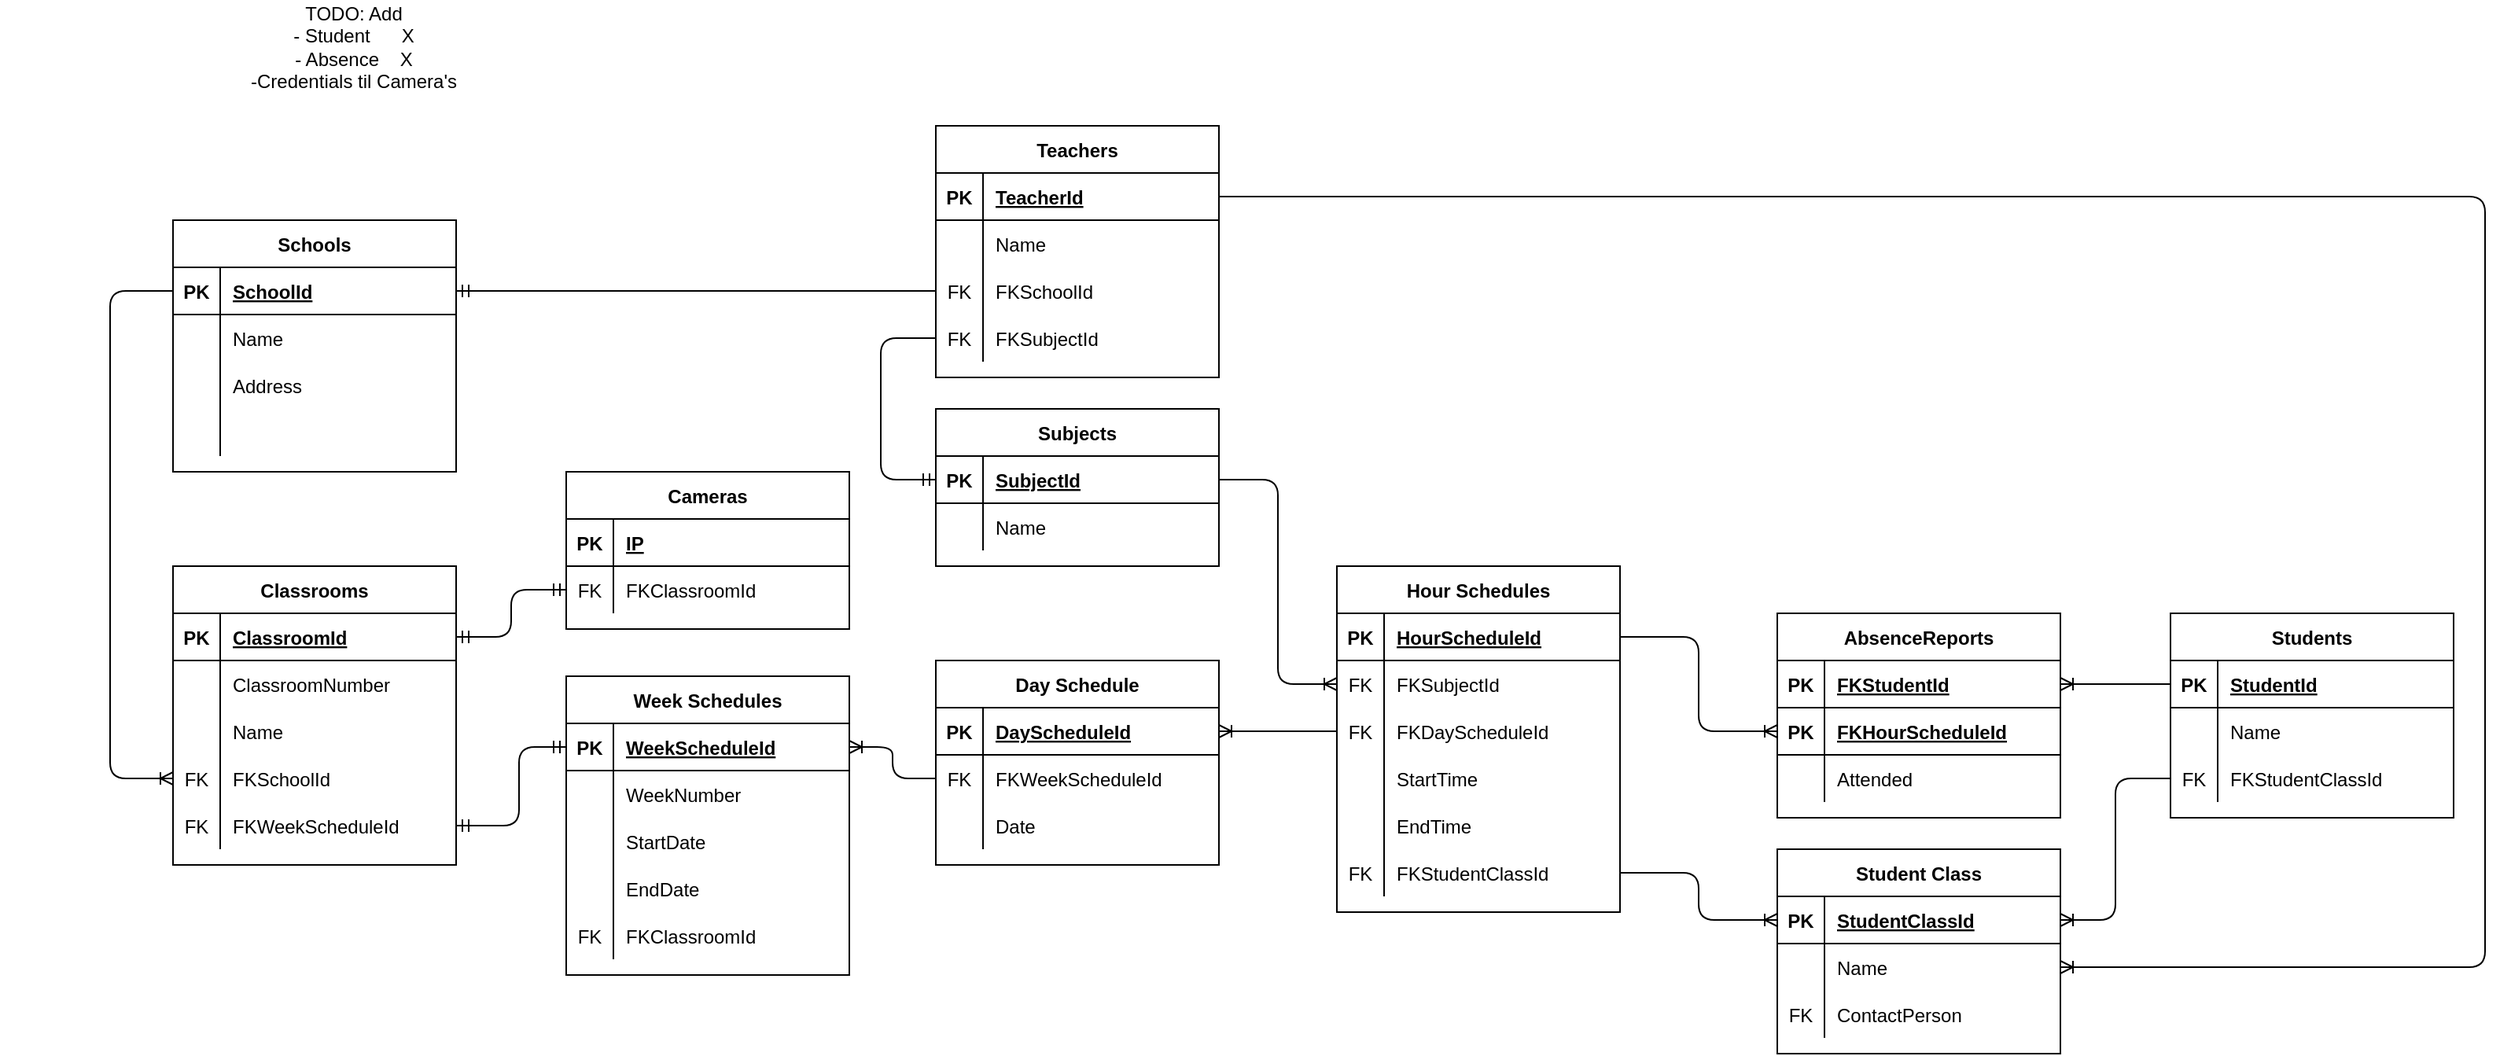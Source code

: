 <mxfile version="15.4.0" type="device"><diagram id="8rN5_jZDG_-9u5wb9jGF" name="Side-1"><mxGraphModel dx="2831" dy="822" grid="1" gridSize="10" guides="1" tooltips="1" connect="1" arrows="1" fold="1" page="1" pageScale="1" pageWidth="1169" pageHeight="827" math="0" shadow="0"><root><mxCell id="0"/><mxCell id="1" parent="0"/><mxCell id="5m4oGS6D_Ubw7vseiBmP-1" value="Cameras" style="shape=table;startSize=30;container=1;collapsible=1;childLayout=tableLayout;fixedRows=1;rowLines=0;fontStyle=1;align=center;resizeLast=1;" parent="1" vertex="1"><mxGeometry x="130" y="340" width="180" height="100" as="geometry"/></mxCell><mxCell id="5m4oGS6D_Ubw7vseiBmP-2" value="" style="shape=partialRectangle;collapsible=0;dropTarget=0;pointerEvents=0;fillColor=none;top=0;left=0;bottom=1;right=0;points=[[0,0.5],[1,0.5]];portConstraint=eastwest;" parent="5m4oGS6D_Ubw7vseiBmP-1" vertex="1"><mxGeometry y="30" width="180" height="30" as="geometry"/></mxCell><mxCell id="5m4oGS6D_Ubw7vseiBmP-3" value="PK" style="shape=partialRectangle;connectable=0;fillColor=none;top=0;left=0;bottom=0;right=0;fontStyle=1;overflow=hidden;" parent="5m4oGS6D_Ubw7vseiBmP-2" vertex="1"><mxGeometry width="30" height="30" as="geometry"><mxRectangle width="30" height="30" as="alternateBounds"/></mxGeometry></mxCell><mxCell id="5m4oGS6D_Ubw7vseiBmP-4" value="IP" style="shape=partialRectangle;connectable=0;fillColor=none;top=0;left=0;bottom=0;right=0;align=left;spacingLeft=6;fontStyle=5;overflow=hidden;" parent="5m4oGS6D_Ubw7vseiBmP-2" vertex="1"><mxGeometry x="30" width="150" height="30" as="geometry"><mxRectangle width="150" height="30" as="alternateBounds"/></mxGeometry></mxCell><mxCell id="fS0y3TU7RRKsabtvaL7Y-16" value="" style="shape=partialRectangle;collapsible=0;dropTarget=0;pointerEvents=0;fillColor=none;top=0;left=0;bottom=0;right=0;points=[[0,0.5],[1,0.5]];portConstraint=eastwest;" parent="5m4oGS6D_Ubw7vseiBmP-1" vertex="1"><mxGeometry y="60" width="180" height="30" as="geometry"/></mxCell><mxCell id="fS0y3TU7RRKsabtvaL7Y-17" value="FK" style="shape=partialRectangle;connectable=0;fillColor=none;top=0;left=0;bottom=0;right=0;fontStyle=0;overflow=hidden;" parent="fS0y3TU7RRKsabtvaL7Y-16" vertex="1"><mxGeometry width="30" height="30" as="geometry"><mxRectangle width="30" height="30" as="alternateBounds"/></mxGeometry></mxCell><mxCell id="fS0y3TU7RRKsabtvaL7Y-18" value="FKClassroomId" style="shape=partialRectangle;connectable=0;fillColor=none;top=0;left=0;bottom=0;right=0;align=left;spacingLeft=6;fontStyle=0;overflow=hidden;" parent="fS0y3TU7RRKsabtvaL7Y-16" vertex="1"><mxGeometry x="30" width="150" height="30" as="geometry"><mxRectangle width="150" height="30" as="alternateBounds"/></mxGeometry></mxCell><mxCell id="5m4oGS6D_Ubw7vseiBmP-14" value="Classrooms" style="shape=table;startSize=30;container=1;collapsible=1;childLayout=tableLayout;fixedRows=1;rowLines=0;fontStyle=1;align=center;resizeLast=1;" parent="1" vertex="1"><mxGeometry x="-120" y="400" width="180" height="190" as="geometry"/></mxCell><mxCell id="5m4oGS6D_Ubw7vseiBmP-15" value="" style="shape=partialRectangle;collapsible=0;dropTarget=0;pointerEvents=0;fillColor=none;top=0;left=0;bottom=1;right=0;points=[[0,0.5],[1,0.5]];portConstraint=eastwest;" parent="5m4oGS6D_Ubw7vseiBmP-14" vertex="1"><mxGeometry y="30" width="180" height="30" as="geometry"/></mxCell><mxCell id="5m4oGS6D_Ubw7vseiBmP-16" value="PK" style="shape=partialRectangle;connectable=0;fillColor=none;top=0;left=0;bottom=0;right=0;fontStyle=1;overflow=hidden;" parent="5m4oGS6D_Ubw7vseiBmP-15" vertex="1"><mxGeometry width="30" height="30" as="geometry"><mxRectangle width="30" height="30" as="alternateBounds"/></mxGeometry></mxCell><mxCell id="5m4oGS6D_Ubw7vseiBmP-17" value="ClassroomId" style="shape=partialRectangle;connectable=0;fillColor=none;top=0;left=0;bottom=0;right=0;align=left;spacingLeft=6;fontStyle=5;overflow=hidden;" parent="5m4oGS6D_Ubw7vseiBmP-15" vertex="1"><mxGeometry x="30" width="150" height="30" as="geometry"><mxRectangle width="150" height="30" as="alternateBounds"/></mxGeometry></mxCell><mxCell id="hI7cxATvXCDR4_crf1-s-1" value="" style="shape=partialRectangle;collapsible=0;dropTarget=0;pointerEvents=0;fillColor=none;top=0;left=0;bottom=0;right=0;points=[[0,0.5],[1,0.5]];portConstraint=eastwest;" parent="5m4oGS6D_Ubw7vseiBmP-14" vertex="1"><mxGeometry y="60" width="180" height="30" as="geometry"/></mxCell><mxCell id="hI7cxATvXCDR4_crf1-s-2" value="" style="shape=partialRectangle;connectable=0;fillColor=none;top=0;left=0;bottom=0;right=0;editable=1;overflow=hidden;" parent="hI7cxATvXCDR4_crf1-s-1" vertex="1"><mxGeometry width="30" height="30" as="geometry"><mxRectangle width="30" height="30" as="alternateBounds"/></mxGeometry></mxCell><mxCell id="hI7cxATvXCDR4_crf1-s-3" value="ClassroomNumber" style="shape=partialRectangle;connectable=0;fillColor=none;top=0;left=0;bottom=0;right=0;align=left;spacingLeft=6;overflow=hidden;" parent="hI7cxATvXCDR4_crf1-s-1" vertex="1"><mxGeometry x="30" width="150" height="30" as="geometry"><mxRectangle width="150" height="30" as="alternateBounds"/></mxGeometry></mxCell><mxCell id="5m4oGS6D_Ubw7vseiBmP-21" value="" style="shape=partialRectangle;collapsible=0;dropTarget=0;pointerEvents=0;fillColor=none;top=0;left=0;bottom=0;right=0;points=[[0,0.5],[1,0.5]];portConstraint=eastwest;" parent="5m4oGS6D_Ubw7vseiBmP-14" vertex="1"><mxGeometry y="90" width="180" height="30" as="geometry"/></mxCell><mxCell id="5m4oGS6D_Ubw7vseiBmP-22" value="" style="shape=partialRectangle;connectable=0;fillColor=none;top=0;left=0;bottom=0;right=0;editable=1;overflow=hidden;" parent="5m4oGS6D_Ubw7vseiBmP-21" vertex="1"><mxGeometry width="30" height="30" as="geometry"><mxRectangle width="30" height="30" as="alternateBounds"/></mxGeometry></mxCell><mxCell id="5m4oGS6D_Ubw7vseiBmP-23" value="Name" style="shape=partialRectangle;connectable=0;fillColor=none;top=0;left=0;bottom=0;right=0;align=left;spacingLeft=6;overflow=hidden;" parent="5m4oGS6D_Ubw7vseiBmP-21" vertex="1"><mxGeometry x="30" width="150" height="30" as="geometry"><mxRectangle width="150" height="30" as="alternateBounds"/></mxGeometry></mxCell><mxCell id="fS0y3TU7RRKsabtvaL7Y-13" value="" style="shape=partialRectangle;collapsible=0;dropTarget=0;pointerEvents=0;fillColor=none;top=0;left=0;bottom=0;right=0;points=[[0,0.5],[1,0.5]];portConstraint=eastwest;" parent="5m4oGS6D_Ubw7vseiBmP-14" vertex="1"><mxGeometry y="120" width="180" height="30" as="geometry"/></mxCell><mxCell id="fS0y3TU7RRKsabtvaL7Y-14" value="FK" style="shape=partialRectangle;connectable=0;fillColor=none;top=0;left=0;bottom=0;right=0;fontStyle=0;overflow=hidden;" parent="fS0y3TU7RRKsabtvaL7Y-13" vertex="1"><mxGeometry width="30" height="30" as="geometry"><mxRectangle width="30" height="30" as="alternateBounds"/></mxGeometry></mxCell><mxCell id="fS0y3TU7RRKsabtvaL7Y-15" value="FKSchoolId" style="shape=partialRectangle;connectable=0;fillColor=none;top=0;left=0;bottom=0;right=0;align=left;spacingLeft=6;fontStyle=0;overflow=hidden;" parent="fS0y3TU7RRKsabtvaL7Y-13" vertex="1"><mxGeometry x="30" width="150" height="30" as="geometry"><mxRectangle width="150" height="30" as="alternateBounds"/></mxGeometry></mxCell><mxCell id="fS0y3TU7RRKsabtvaL7Y-217" value="" style="shape=partialRectangle;collapsible=0;dropTarget=0;pointerEvents=0;fillColor=none;top=0;left=0;bottom=0;right=0;points=[[0,0.5],[1,0.5]];portConstraint=eastwest;" parent="5m4oGS6D_Ubw7vseiBmP-14" vertex="1"><mxGeometry y="150" width="180" height="30" as="geometry"/></mxCell><mxCell id="fS0y3TU7RRKsabtvaL7Y-218" value="FK" style="shape=partialRectangle;connectable=0;fillColor=none;top=0;left=0;bottom=0;right=0;fontStyle=0;overflow=hidden;" parent="fS0y3TU7RRKsabtvaL7Y-217" vertex="1"><mxGeometry width="30" height="30" as="geometry"><mxRectangle width="30" height="30" as="alternateBounds"/></mxGeometry></mxCell><mxCell id="fS0y3TU7RRKsabtvaL7Y-219" value="FKWeekScheduleId" style="shape=partialRectangle;connectable=0;fillColor=none;top=0;left=0;bottom=0;right=0;align=left;spacingLeft=6;fontStyle=0;overflow=hidden;" parent="fS0y3TU7RRKsabtvaL7Y-217" vertex="1"><mxGeometry x="30" width="150" height="30" as="geometry"><mxRectangle width="150" height="30" as="alternateBounds"/></mxGeometry></mxCell><mxCell id="5m4oGS6D_Ubw7vseiBmP-40" value="Schools" style="shape=table;startSize=30;container=1;collapsible=1;childLayout=tableLayout;fixedRows=1;rowLines=0;fontStyle=1;align=center;resizeLast=1;" parent="1" vertex="1"><mxGeometry x="-120" y="180" width="180" height="160" as="geometry"/></mxCell><mxCell id="5m4oGS6D_Ubw7vseiBmP-41" value="" style="shape=partialRectangle;collapsible=0;dropTarget=0;pointerEvents=0;fillColor=none;top=0;left=0;bottom=1;right=0;points=[[0,0.5],[1,0.5]];portConstraint=eastwest;" parent="5m4oGS6D_Ubw7vseiBmP-40" vertex="1"><mxGeometry y="30" width="180" height="30" as="geometry"/></mxCell><mxCell id="5m4oGS6D_Ubw7vseiBmP-42" value="PK" style="shape=partialRectangle;connectable=0;fillColor=none;top=0;left=0;bottom=0;right=0;fontStyle=1;overflow=hidden;" parent="5m4oGS6D_Ubw7vseiBmP-41" vertex="1"><mxGeometry width="30" height="30" as="geometry"><mxRectangle width="30" height="30" as="alternateBounds"/></mxGeometry></mxCell><mxCell id="5m4oGS6D_Ubw7vseiBmP-43" value="SchoolId" style="shape=partialRectangle;connectable=0;fillColor=none;top=0;left=0;bottom=0;right=0;align=left;spacingLeft=6;fontStyle=5;overflow=hidden;" parent="5m4oGS6D_Ubw7vseiBmP-41" vertex="1"><mxGeometry x="30" width="150" height="30" as="geometry"><mxRectangle width="150" height="30" as="alternateBounds"/></mxGeometry></mxCell><mxCell id="5m4oGS6D_Ubw7vseiBmP-44" value="" style="shape=partialRectangle;collapsible=0;dropTarget=0;pointerEvents=0;fillColor=none;top=0;left=0;bottom=0;right=0;points=[[0,0.5],[1,0.5]];portConstraint=eastwest;" parent="5m4oGS6D_Ubw7vseiBmP-40" vertex="1"><mxGeometry y="60" width="180" height="30" as="geometry"/></mxCell><mxCell id="5m4oGS6D_Ubw7vseiBmP-45" value="" style="shape=partialRectangle;connectable=0;fillColor=none;top=0;left=0;bottom=0;right=0;editable=1;overflow=hidden;" parent="5m4oGS6D_Ubw7vseiBmP-44" vertex="1"><mxGeometry width="30" height="30" as="geometry"><mxRectangle width="30" height="30" as="alternateBounds"/></mxGeometry></mxCell><mxCell id="5m4oGS6D_Ubw7vseiBmP-46" value="Name" style="shape=partialRectangle;connectable=0;fillColor=none;top=0;left=0;bottom=0;right=0;align=left;spacingLeft=6;overflow=hidden;" parent="5m4oGS6D_Ubw7vseiBmP-44" vertex="1"><mxGeometry x="30" width="150" height="30" as="geometry"><mxRectangle width="150" height="30" as="alternateBounds"/></mxGeometry></mxCell><mxCell id="5m4oGS6D_Ubw7vseiBmP-47" value="" style="shape=partialRectangle;collapsible=0;dropTarget=0;pointerEvents=0;fillColor=none;top=0;left=0;bottom=0;right=0;points=[[0,0.5],[1,0.5]];portConstraint=eastwest;" parent="5m4oGS6D_Ubw7vseiBmP-40" vertex="1"><mxGeometry y="90" width="180" height="30" as="geometry"/></mxCell><mxCell id="5m4oGS6D_Ubw7vseiBmP-48" value="" style="shape=partialRectangle;connectable=0;fillColor=none;top=0;left=0;bottom=0;right=0;editable=1;overflow=hidden;" parent="5m4oGS6D_Ubw7vseiBmP-47" vertex="1"><mxGeometry width="30" height="30" as="geometry"><mxRectangle width="30" height="30" as="alternateBounds"/></mxGeometry></mxCell><mxCell id="5m4oGS6D_Ubw7vseiBmP-49" value="Address" style="shape=partialRectangle;connectable=0;fillColor=none;top=0;left=0;bottom=0;right=0;align=left;spacingLeft=6;overflow=hidden;" parent="5m4oGS6D_Ubw7vseiBmP-47" vertex="1"><mxGeometry x="30" width="150" height="30" as="geometry"><mxRectangle width="150" height="30" as="alternateBounds"/></mxGeometry></mxCell><mxCell id="5m4oGS6D_Ubw7vseiBmP-50" value="" style="shape=partialRectangle;collapsible=0;dropTarget=0;pointerEvents=0;fillColor=none;top=0;left=0;bottom=0;right=0;points=[[0,0.5],[1,0.5]];portConstraint=eastwest;" parent="5m4oGS6D_Ubw7vseiBmP-40" vertex="1"><mxGeometry y="120" width="180" height="30" as="geometry"/></mxCell><mxCell id="5m4oGS6D_Ubw7vseiBmP-51" value="" style="shape=partialRectangle;connectable=0;fillColor=none;top=0;left=0;bottom=0;right=0;editable=1;overflow=hidden;" parent="5m4oGS6D_Ubw7vseiBmP-50" vertex="1"><mxGeometry width="30" height="30" as="geometry"><mxRectangle width="30" height="30" as="alternateBounds"/></mxGeometry></mxCell><mxCell id="5m4oGS6D_Ubw7vseiBmP-52" value="" style="shape=partialRectangle;connectable=0;fillColor=none;top=0;left=0;bottom=0;right=0;align=left;spacingLeft=6;overflow=hidden;" parent="5m4oGS6D_Ubw7vseiBmP-50" vertex="1"><mxGeometry x="30" width="150" height="30" as="geometry"><mxRectangle width="150" height="30" as="alternateBounds"/></mxGeometry></mxCell><mxCell id="5m4oGS6D_Ubw7vseiBmP-53" value="Teachers" style="shape=table;startSize=30;container=1;collapsible=1;childLayout=tableLayout;fixedRows=1;rowLines=0;fontStyle=1;align=center;resizeLast=1;" parent="1" vertex="1"><mxGeometry x="365" y="120" width="180" height="160.0" as="geometry"/></mxCell><mxCell id="5m4oGS6D_Ubw7vseiBmP-54" value="" style="shape=partialRectangle;collapsible=0;dropTarget=0;pointerEvents=0;fillColor=none;top=0;left=0;bottom=1;right=0;points=[[0,0.5],[1,0.5]];portConstraint=eastwest;" parent="5m4oGS6D_Ubw7vseiBmP-53" vertex="1"><mxGeometry y="30" width="180" height="30" as="geometry"/></mxCell><mxCell id="5m4oGS6D_Ubw7vseiBmP-55" value="PK" style="shape=partialRectangle;connectable=0;fillColor=none;top=0;left=0;bottom=0;right=0;fontStyle=1;overflow=hidden;" parent="5m4oGS6D_Ubw7vseiBmP-54" vertex="1"><mxGeometry width="30" height="30" as="geometry"><mxRectangle width="30" height="30" as="alternateBounds"/></mxGeometry></mxCell><mxCell id="5m4oGS6D_Ubw7vseiBmP-56" value="TeacherId" style="shape=partialRectangle;connectable=0;fillColor=none;top=0;left=0;bottom=0;right=0;align=left;spacingLeft=6;fontStyle=5;overflow=hidden;" parent="5m4oGS6D_Ubw7vseiBmP-54" vertex="1"><mxGeometry x="30" width="150" height="30" as="geometry"><mxRectangle width="150" height="30" as="alternateBounds"/></mxGeometry></mxCell><mxCell id="5m4oGS6D_Ubw7vseiBmP-57" value="" style="shape=partialRectangle;collapsible=0;dropTarget=0;pointerEvents=0;fillColor=none;top=0;left=0;bottom=0;right=0;points=[[0,0.5],[1,0.5]];portConstraint=eastwest;" parent="5m4oGS6D_Ubw7vseiBmP-53" vertex="1"><mxGeometry y="60" width="180" height="30" as="geometry"/></mxCell><mxCell id="5m4oGS6D_Ubw7vseiBmP-58" value="" style="shape=partialRectangle;connectable=0;fillColor=none;top=0;left=0;bottom=0;right=0;editable=1;overflow=hidden;" parent="5m4oGS6D_Ubw7vseiBmP-57" vertex="1"><mxGeometry width="30" height="30" as="geometry"><mxRectangle width="30" height="30" as="alternateBounds"/></mxGeometry></mxCell><mxCell id="5m4oGS6D_Ubw7vseiBmP-59" value="Name" style="shape=partialRectangle;connectable=0;fillColor=none;top=0;left=0;bottom=0;right=0;align=left;spacingLeft=6;overflow=hidden;" parent="5m4oGS6D_Ubw7vseiBmP-57" vertex="1"><mxGeometry x="30" width="150" height="30" as="geometry"><mxRectangle width="150" height="30" as="alternateBounds"/></mxGeometry></mxCell><mxCell id="5m4oGS6D_Ubw7vseiBmP-67" value="" style="shape=partialRectangle;collapsible=0;dropTarget=0;pointerEvents=0;fillColor=none;top=0;left=0;bottom=0;right=0;points=[[0,0.5],[1,0.5]];portConstraint=eastwest;" parent="5m4oGS6D_Ubw7vseiBmP-53" vertex="1"><mxGeometry y="90" width="180" height="30" as="geometry"/></mxCell><mxCell id="5m4oGS6D_Ubw7vseiBmP-68" value="FK" style="shape=partialRectangle;connectable=0;fillColor=none;top=0;left=0;bottom=0;right=0;fontStyle=0;overflow=hidden;" parent="5m4oGS6D_Ubw7vseiBmP-67" vertex="1"><mxGeometry width="30" height="30" as="geometry"><mxRectangle width="30" height="30" as="alternateBounds"/></mxGeometry></mxCell><mxCell id="5m4oGS6D_Ubw7vseiBmP-69" value="FKSchoolId" style="shape=partialRectangle;connectable=0;fillColor=none;top=0;left=0;bottom=0;right=0;align=left;spacingLeft=6;fontStyle=0;overflow=hidden;" parent="5m4oGS6D_Ubw7vseiBmP-67" vertex="1"><mxGeometry x="30" width="150" height="30" as="geometry"><mxRectangle width="150" height="30" as="alternateBounds"/></mxGeometry></mxCell><mxCell id="fS0y3TU7RRKsabtvaL7Y-7" value="" style="shape=partialRectangle;collapsible=0;dropTarget=0;pointerEvents=0;fillColor=none;top=0;left=0;bottom=0;right=0;points=[[0,0.5],[1,0.5]];portConstraint=eastwest;" parent="5m4oGS6D_Ubw7vseiBmP-53" vertex="1"><mxGeometry y="120" width="180" height="30" as="geometry"/></mxCell><mxCell id="fS0y3TU7RRKsabtvaL7Y-8" value="FK" style="shape=partialRectangle;connectable=0;fillColor=none;top=0;left=0;bottom=0;right=0;fontStyle=0;overflow=hidden;" parent="fS0y3TU7RRKsabtvaL7Y-7" vertex="1"><mxGeometry width="30" height="30" as="geometry"><mxRectangle width="30" height="30" as="alternateBounds"/></mxGeometry></mxCell><mxCell id="fS0y3TU7RRKsabtvaL7Y-9" value="FKSubjectId" style="shape=partialRectangle;connectable=0;fillColor=none;top=0;left=0;bottom=0;right=0;align=left;spacingLeft=6;fontStyle=0;overflow=hidden;" parent="fS0y3TU7RRKsabtvaL7Y-7" vertex="1"><mxGeometry x="30" width="150" height="30" as="geometry"><mxRectangle width="150" height="30" as="alternateBounds"/></mxGeometry></mxCell><mxCell id="fS0y3TU7RRKsabtvaL7Y-19" value="Subjects" style="shape=table;startSize=30;container=1;collapsible=1;childLayout=tableLayout;fixedRows=1;rowLines=0;fontStyle=1;align=center;resizeLast=1;" parent="1" vertex="1"><mxGeometry x="365" y="300" width="180" height="100" as="geometry"/></mxCell><mxCell id="fS0y3TU7RRKsabtvaL7Y-20" value="" style="shape=partialRectangle;collapsible=0;dropTarget=0;pointerEvents=0;fillColor=none;top=0;left=0;bottom=1;right=0;points=[[0,0.5],[1,0.5]];portConstraint=eastwest;" parent="fS0y3TU7RRKsabtvaL7Y-19" vertex="1"><mxGeometry y="30" width="180" height="30" as="geometry"/></mxCell><mxCell id="fS0y3TU7RRKsabtvaL7Y-21" value="PK" style="shape=partialRectangle;connectable=0;fillColor=none;top=0;left=0;bottom=0;right=0;fontStyle=1;overflow=hidden;" parent="fS0y3TU7RRKsabtvaL7Y-20" vertex="1"><mxGeometry width="30" height="30" as="geometry"><mxRectangle width="30" height="30" as="alternateBounds"/></mxGeometry></mxCell><mxCell id="fS0y3TU7RRKsabtvaL7Y-22" value="SubjectId" style="shape=partialRectangle;connectable=0;fillColor=none;top=0;left=0;bottom=0;right=0;align=left;spacingLeft=6;fontStyle=5;overflow=hidden;" parent="fS0y3TU7RRKsabtvaL7Y-20" vertex="1"><mxGeometry x="30" width="150" height="30" as="geometry"><mxRectangle width="150" height="30" as="alternateBounds"/></mxGeometry></mxCell><mxCell id="fS0y3TU7RRKsabtvaL7Y-23" value="" style="shape=partialRectangle;collapsible=0;dropTarget=0;pointerEvents=0;fillColor=none;top=0;left=0;bottom=0;right=0;points=[[0,0.5],[1,0.5]];portConstraint=eastwest;" parent="fS0y3TU7RRKsabtvaL7Y-19" vertex="1"><mxGeometry y="60" width="180" height="30" as="geometry"/></mxCell><mxCell id="fS0y3TU7RRKsabtvaL7Y-24" value="" style="shape=partialRectangle;connectable=0;fillColor=none;top=0;left=0;bottom=0;right=0;editable=1;overflow=hidden;" parent="fS0y3TU7RRKsabtvaL7Y-23" vertex="1"><mxGeometry width="30" height="30" as="geometry"><mxRectangle width="30" height="30" as="alternateBounds"/></mxGeometry></mxCell><mxCell id="fS0y3TU7RRKsabtvaL7Y-25" value="Name" style="shape=partialRectangle;connectable=0;fillColor=none;top=0;left=0;bottom=0;right=0;align=left;spacingLeft=6;overflow=hidden;" parent="fS0y3TU7RRKsabtvaL7Y-23" vertex="1"><mxGeometry x="30" width="150" height="30" as="geometry"><mxRectangle width="150" height="30" as="alternateBounds"/></mxGeometry></mxCell><mxCell id="fS0y3TU7RRKsabtvaL7Y-211" value="" style="edgeStyle=orthogonalEdgeStyle;fontSize=12;html=1;endArrow=ERoneToMany;entryX=0;entryY=0.5;entryDx=0;entryDy=0;exitX=0;exitY=0.5;exitDx=0;exitDy=0;" parent="1" source="5m4oGS6D_Ubw7vseiBmP-41" target="fS0y3TU7RRKsabtvaL7Y-13" edge="1"><mxGeometry width="100" height="100" relative="1" as="geometry"><mxPoint x="-130" y="280" as="sourcePoint"/><mxPoint x="-220" y="395" as="targetPoint"/><Array as="points"><mxPoint x="-160" y="225"/><mxPoint x="-160" y="535"/></Array></mxGeometry></mxCell><mxCell id="fS0y3TU7RRKsabtvaL7Y-212" value="" style="edgeStyle=orthogonalEdgeStyle;fontSize=12;html=1;endArrow=ERmandOne;startArrow=ERmandOne;entryX=0;entryY=0.5;entryDx=0;entryDy=0;exitX=1;exitY=0.5;exitDx=0;exitDy=0;" parent="1" source="5m4oGS6D_Ubw7vseiBmP-15" target="fS0y3TU7RRKsabtvaL7Y-16" edge="1"><mxGeometry width="100" height="100" relative="1" as="geometry"><mxPoint x="60" y="535" as="sourcePoint"/><mxPoint x="170" y="370" as="targetPoint"/></mxGeometry></mxCell><mxCell id="fS0y3TU7RRKsabtvaL7Y-220" value="" style="edgeStyle=orthogonalEdgeStyle;fontSize=12;html=1;endArrow=ERmandOne;startArrow=ERmandOne;entryX=0;entryY=0.5;entryDx=0;entryDy=0;exitX=1;exitY=0.5;exitDx=0;exitDy=0;" parent="1" source="fS0y3TU7RRKsabtvaL7Y-217" target="cE-mDN1v_eaCmURFC2J2-116" edge="1"><mxGeometry width="100" height="100" relative="1" as="geometry"><mxPoint x="-150" y="515" as="sourcePoint"/><mxPoint x="80" y="565" as="targetPoint"/><Array as="points"><mxPoint x="100" y="565"/><mxPoint x="100" y="515"/></Array></mxGeometry></mxCell><mxCell id="fS0y3TU7RRKsabtvaL7Y-223" value="" style="fontSize=12;html=1;endArrow=ERmandOne;exitX=0;exitY=0.5;exitDx=0;exitDy=0;entryX=0;entryY=0.5;entryDx=0;entryDy=0;edgeStyle=orthogonalEdgeStyle;" parent="1" source="fS0y3TU7RRKsabtvaL7Y-7" target="fS0y3TU7RRKsabtvaL7Y-20" edge="1"><mxGeometry width="100" height="100" relative="1" as="geometry"><mxPoint x="620" y="500" as="sourcePoint"/><mxPoint x="810" y="260" as="targetPoint"/><Array as="points"><mxPoint x="330" y="255"/><mxPoint x="330" y="345"/></Array></mxGeometry></mxCell><mxCell id="fS0y3TU7RRKsabtvaL7Y-224" value="" style="edgeStyle=orthogonalEdgeStyle;fontSize=12;html=1;endArrow=ERmandOne;exitX=0;exitY=0.5;exitDx=0;exitDy=0;entryX=1;entryY=0.5;entryDx=0;entryDy=0;" parent="1" source="5m4oGS6D_Ubw7vseiBmP-67" target="5m4oGS6D_Ubw7vseiBmP-41" edge="1"><mxGeometry width="100" height="100" relative="1" as="geometry"><mxPoint x="620" y="500" as="sourcePoint"/><mxPoint x="720" y="400" as="targetPoint"/></mxGeometry></mxCell><mxCell id="gAPYFn2ReMBXcG8nUSSg-1" value="TODO: Add&lt;br&gt;- Student&amp;nbsp; &amp;nbsp; &amp;nbsp; X&lt;br&gt;- Absence&amp;nbsp; &amp;nbsp; X&lt;br&gt;-Credentials til Camera's" style="text;html=1;strokeColor=none;fillColor=none;align=center;verticalAlign=middle;whiteSpace=wrap;rounded=0;hachureGap=4;pointerEvents=0;" parent="1" vertex="1"><mxGeometry x="-230" y="40" width="450" height="60" as="geometry"/></mxCell><mxCell id="cE-mDN1v_eaCmURFC2J2-1" value="Students" style="shape=table;startSize=30;container=1;collapsible=1;childLayout=tableLayout;fixedRows=1;rowLines=0;fontStyle=1;align=center;resizeLast=1;" parent="1" vertex="1"><mxGeometry x="1150" y="430" width="180" height="130" as="geometry"/></mxCell><mxCell id="cE-mDN1v_eaCmURFC2J2-2" value="" style="shape=partialRectangle;collapsible=0;dropTarget=0;pointerEvents=0;fillColor=none;top=0;left=0;bottom=1;right=0;points=[[0,0.5],[1,0.5]];portConstraint=eastwest;" parent="cE-mDN1v_eaCmURFC2J2-1" vertex="1"><mxGeometry y="30" width="180" height="30" as="geometry"/></mxCell><mxCell id="cE-mDN1v_eaCmURFC2J2-3" value="PK" style="shape=partialRectangle;connectable=0;fillColor=none;top=0;left=0;bottom=0;right=0;fontStyle=1;overflow=hidden;" parent="cE-mDN1v_eaCmURFC2J2-2" vertex="1"><mxGeometry width="30" height="30" as="geometry"><mxRectangle width="30" height="30" as="alternateBounds"/></mxGeometry></mxCell><mxCell id="cE-mDN1v_eaCmURFC2J2-4" value="StudentId" style="shape=partialRectangle;connectable=0;fillColor=none;top=0;left=0;bottom=0;right=0;align=left;spacingLeft=6;fontStyle=5;overflow=hidden;" parent="cE-mDN1v_eaCmURFC2J2-2" vertex="1"><mxGeometry x="30" width="150" height="30" as="geometry"><mxRectangle width="150" height="30" as="alternateBounds"/></mxGeometry></mxCell><mxCell id="cE-mDN1v_eaCmURFC2J2-5" value="" style="shape=partialRectangle;collapsible=0;dropTarget=0;pointerEvents=0;fillColor=none;top=0;left=0;bottom=0;right=0;points=[[0,0.5],[1,0.5]];portConstraint=eastwest;" parent="cE-mDN1v_eaCmURFC2J2-1" vertex="1"><mxGeometry y="60" width="180" height="30" as="geometry"/></mxCell><mxCell id="cE-mDN1v_eaCmURFC2J2-6" value="" style="shape=partialRectangle;connectable=0;fillColor=none;top=0;left=0;bottom=0;right=0;editable=1;overflow=hidden;" parent="cE-mDN1v_eaCmURFC2J2-5" vertex="1"><mxGeometry width="30" height="30" as="geometry"><mxRectangle width="30" height="30" as="alternateBounds"/></mxGeometry></mxCell><mxCell id="cE-mDN1v_eaCmURFC2J2-7" value="Name" style="shape=partialRectangle;connectable=0;fillColor=none;top=0;left=0;bottom=0;right=0;align=left;spacingLeft=6;overflow=hidden;" parent="cE-mDN1v_eaCmURFC2J2-5" vertex="1"><mxGeometry x="30" width="150" height="30" as="geometry"><mxRectangle width="150" height="30" as="alternateBounds"/></mxGeometry></mxCell><mxCell id="fdiZYuXR3iZ8Z8DESAWe-24" value="" style="shape=partialRectangle;collapsible=0;dropTarget=0;pointerEvents=0;fillColor=none;top=0;left=0;bottom=0;right=0;points=[[0,0.5],[1,0.5]];portConstraint=eastwest;" vertex="1" parent="cE-mDN1v_eaCmURFC2J2-1"><mxGeometry y="90" width="180" height="30" as="geometry"/></mxCell><mxCell id="fdiZYuXR3iZ8Z8DESAWe-25" value="FK" style="shape=partialRectangle;connectable=0;fillColor=none;top=0;left=0;bottom=0;right=0;fontStyle=0;overflow=hidden;" vertex="1" parent="fdiZYuXR3iZ8Z8DESAWe-24"><mxGeometry width="30" height="30" as="geometry"><mxRectangle width="30" height="30" as="alternateBounds"/></mxGeometry></mxCell><mxCell id="fdiZYuXR3iZ8Z8DESAWe-26" value="FKStudentClassId" style="shape=partialRectangle;connectable=0;fillColor=none;top=0;left=0;bottom=0;right=0;align=left;spacingLeft=6;fontStyle=0;overflow=hidden;" vertex="1" parent="fdiZYuXR3iZ8Z8DESAWe-24"><mxGeometry x="30" width="150" height="30" as="geometry"><mxRectangle width="150" height="30" as="alternateBounds"/></mxGeometry></mxCell><mxCell id="cE-mDN1v_eaCmURFC2J2-27" value="Day Schedule" style="shape=table;startSize=30;container=1;collapsible=1;childLayout=tableLayout;fixedRows=1;rowLines=0;fontStyle=1;align=center;resizeLast=1;" parent="1" vertex="1"><mxGeometry x="365" y="460" width="180" height="130" as="geometry"/></mxCell><mxCell id="cE-mDN1v_eaCmURFC2J2-28" value="" style="shape=partialRectangle;collapsible=0;dropTarget=0;pointerEvents=0;fillColor=none;top=0;left=0;bottom=1;right=0;points=[[0,0.5],[1,0.5]];portConstraint=eastwest;" parent="cE-mDN1v_eaCmURFC2J2-27" vertex="1"><mxGeometry y="30" width="180" height="30" as="geometry"/></mxCell><mxCell id="cE-mDN1v_eaCmURFC2J2-29" value="PK" style="shape=partialRectangle;connectable=0;fillColor=none;top=0;left=0;bottom=0;right=0;fontStyle=1;overflow=hidden;" parent="cE-mDN1v_eaCmURFC2J2-28" vertex="1"><mxGeometry width="30" height="30" as="geometry"><mxRectangle width="30" height="30" as="alternateBounds"/></mxGeometry></mxCell><mxCell id="cE-mDN1v_eaCmURFC2J2-30" value="DayScheduleId" style="shape=partialRectangle;connectable=0;fillColor=none;top=0;left=0;bottom=0;right=0;align=left;spacingLeft=6;fontStyle=5;overflow=hidden;" parent="cE-mDN1v_eaCmURFC2J2-28" vertex="1"><mxGeometry x="30" width="150" height="30" as="geometry"><mxRectangle width="150" height="30" as="alternateBounds"/></mxGeometry></mxCell><mxCell id="cE-mDN1v_eaCmURFC2J2-131" value="" style="shape=partialRectangle;collapsible=0;dropTarget=0;pointerEvents=0;fillColor=none;top=0;left=0;bottom=0;right=0;points=[[0,0.5],[1,0.5]];portConstraint=eastwest;" parent="cE-mDN1v_eaCmURFC2J2-27" vertex="1"><mxGeometry y="60" width="180" height="30" as="geometry"/></mxCell><mxCell id="cE-mDN1v_eaCmURFC2J2-132" value="FK" style="shape=partialRectangle;connectable=0;fillColor=none;top=0;left=0;bottom=0;right=0;fontStyle=0;overflow=hidden;" parent="cE-mDN1v_eaCmURFC2J2-131" vertex="1"><mxGeometry width="30" height="30" as="geometry"><mxRectangle width="30" height="30" as="alternateBounds"/></mxGeometry></mxCell><mxCell id="cE-mDN1v_eaCmURFC2J2-133" value="FKWeekScheduleId" style="shape=partialRectangle;connectable=0;fillColor=none;top=0;left=0;bottom=0;right=0;align=left;spacingLeft=6;fontStyle=0;overflow=hidden;" parent="cE-mDN1v_eaCmURFC2J2-131" vertex="1"><mxGeometry x="30" width="150" height="30" as="geometry"><mxRectangle width="150" height="30" as="alternateBounds"/></mxGeometry></mxCell><mxCell id="cE-mDN1v_eaCmURFC2J2-31" value="" style="shape=partialRectangle;collapsible=0;dropTarget=0;pointerEvents=0;fillColor=none;top=0;left=0;bottom=0;right=0;points=[[0,0.5],[1,0.5]];portConstraint=eastwest;" parent="cE-mDN1v_eaCmURFC2J2-27" vertex="1"><mxGeometry y="90" width="180" height="30" as="geometry"/></mxCell><mxCell id="cE-mDN1v_eaCmURFC2J2-32" value="" style="shape=partialRectangle;connectable=0;fillColor=none;top=0;left=0;bottom=0;right=0;editable=1;overflow=hidden;" parent="cE-mDN1v_eaCmURFC2J2-31" vertex="1"><mxGeometry width="30" height="30" as="geometry"><mxRectangle width="30" height="30" as="alternateBounds"/></mxGeometry></mxCell><mxCell id="cE-mDN1v_eaCmURFC2J2-33" value="Date" style="shape=partialRectangle;connectable=0;fillColor=none;top=0;left=0;bottom=0;right=0;align=left;spacingLeft=6;overflow=hidden;" parent="cE-mDN1v_eaCmURFC2J2-31" vertex="1"><mxGeometry x="30" width="150" height="30" as="geometry"><mxRectangle width="150" height="30" as="alternateBounds"/></mxGeometry></mxCell><mxCell id="cE-mDN1v_eaCmURFC2J2-40" value="Hour Schedules" style="shape=table;startSize=30;container=1;collapsible=1;childLayout=tableLayout;fixedRows=1;rowLines=0;fontStyle=1;align=center;resizeLast=1;" parent="1" vertex="1"><mxGeometry x="620" y="400" width="180" height="220" as="geometry"/></mxCell><mxCell id="cE-mDN1v_eaCmURFC2J2-41" value="" style="shape=partialRectangle;collapsible=0;dropTarget=0;pointerEvents=0;fillColor=none;top=0;left=0;bottom=1;right=0;points=[[0,0.5],[1,0.5]];portConstraint=eastwest;" parent="cE-mDN1v_eaCmURFC2J2-40" vertex="1"><mxGeometry y="30" width="180" height="30" as="geometry"/></mxCell><mxCell id="cE-mDN1v_eaCmURFC2J2-42" value="PK" style="shape=partialRectangle;connectable=0;fillColor=none;top=0;left=0;bottom=0;right=0;fontStyle=1;overflow=hidden;" parent="cE-mDN1v_eaCmURFC2J2-41" vertex="1"><mxGeometry width="30" height="30" as="geometry"><mxRectangle width="30" height="30" as="alternateBounds"/></mxGeometry></mxCell><mxCell id="cE-mDN1v_eaCmURFC2J2-43" value="HourScheduleId" style="shape=partialRectangle;connectable=0;fillColor=none;top=0;left=0;bottom=0;right=0;align=left;spacingLeft=6;fontStyle=5;overflow=hidden;" parent="cE-mDN1v_eaCmURFC2J2-41" vertex="1"><mxGeometry x="30" width="150" height="30" as="geometry"><mxRectangle width="150" height="30" as="alternateBounds"/></mxGeometry></mxCell><mxCell id="cE-mDN1v_eaCmURFC2J2-50" value="" style="shape=partialRectangle;collapsible=0;dropTarget=0;pointerEvents=0;fillColor=none;top=0;left=0;bottom=0;right=0;points=[[0,0.5],[1,0.5]];portConstraint=eastwest;" parent="cE-mDN1v_eaCmURFC2J2-40" vertex="1"><mxGeometry y="60" width="180" height="30" as="geometry"/></mxCell><mxCell id="cE-mDN1v_eaCmURFC2J2-51" value="FK" style="shape=partialRectangle;connectable=0;fillColor=none;top=0;left=0;bottom=0;right=0;fontStyle=0;overflow=hidden;" parent="cE-mDN1v_eaCmURFC2J2-50" vertex="1"><mxGeometry width="30" height="30" as="geometry"><mxRectangle width="30" height="30" as="alternateBounds"/></mxGeometry></mxCell><mxCell id="cE-mDN1v_eaCmURFC2J2-52" value="FKSubjectId" style="shape=partialRectangle;connectable=0;fillColor=none;top=0;left=0;bottom=0;right=0;align=left;spacingLeft=6;fontStyle=0;overflow=hidden;" parent="cE-mDN1v_eaCmURFC2J2-50" vertex="1"><mxGeometry x="30" width="150" height="30" as="geometry"><mxRectangle width="150" height="30" as="alternateBounds"/></mxGeometry></mxCell><mxCell id="cE-mDN1v_eaCmURFC2J2-92" value="" style="shape=partialRectangle;collapsible=0;dropTarget=0;pointerEvents=0;fillColor=none;top=0;left=0;bottom=0;right=0;points=[[0,0.5],[1,0.5]];portConstraint=eastwest;" parent="cE-mDN1v_eaCmURFC2J2-40" vertex="1"><mxGeometry y="90" width="180" height="30" as="geometry"/></mxCell><mxCell id="cE-mDN1v_eaCmURFC2J2-93" value="FK" style="shape=partialRectangle;connectable=0;fillColor=none;top=0;left=0;bottom=0;right=0;fontStyle=0;overflow=hidden;" parent="cE-mDN1v_eaCmURFC2J2-92" vertex="1"><mxGeometry width="30" height="30" as="geometry"><mxRectangle width="30" height="30" as="alternateBounds"/></mxGeometry></mxCell><mxCell id="cE-mDN1v_eaCmURFC2J2-94" value="FKDayScheduleId" style="shape=partialRectangle;connectable=0;fillColor=none;top=0;left=0;bottom=0;right=0;align=left;spacingLeft=6;fontStyle=0;overflow=hidden;" parent="cE-mDN1v_eaCmURFC2J2-92" vertex="1"><mxGeometry x="30" width="150" height="30" as="geometry"><mxRectangle width="150" height="30" as="alternateBounds"/></mxGeometry></mxCell><mxCell id="cE-mDN1v_eaCmURFC2J2-99" value="" style="shape=partialRectangle;collapsible=0;dropTarget=0;pointerEvents=0;fillColor=none;top=0;left=0;bottom=0;right=0;points=[[0,0.5],[1,0.5]];portConstraint=eastwest;" parent="cE-mDN1v_eaCmURFC2J2-40" vertex="1"><mxGeometry y="120" width="180" height="30" as="geometry"/></mxCell><mxCell id="cE-mDN1v_eaCmURFC2J2-100" value="" style="shape=partialRectangle;connectable=0;fillColor=none;top=0;left=0;bottom=0;right=0;editable=1;overflow=hidden;" parent="cE-mDN1v_eaCmURFC2J2-99" vertex="1"><mxGeometry width="30" height="30" as="geometry"><mxRectangle width="30" height="30" as="alternateBounds"/></mxGeometry></mxCell><mxCell id="cE-mDN1v_eaCmURFC2J2-101" value="StartTime" style="shape=partialRectangle;connectable=0;fillColor=none;top=0;left=0;bottom=0;right=0;align=left;spacingLeft=6;overflow=hidden;" parent="cE-mDN1v_eaCmURFC2J2-99" vertex="1"><mxGeometry x="30" width="150" height="30" as="geometry"><mxRectangle width="150" height="30" as="alternateBounds"/></mxGeometry></mxCell><mxCell id="cE-mDN1v_eaCmURFC2J2-105" value="" style="shape=partialRectangle;collapsible=0;dropTarget=0;pointerEvents=0;fillColor=none;top=0;left=0;bottom=0;right=0;points=[[0,0.5],[1,0.5]];portConstraint=eastwest;" parent="cE-mDN1v_eaCmURFC2J2-40" vertex="1"><mxGeometry y="150" width="180" height="30" as="geometry"/></mxCell><mxCell id="cE-mDN1v_eaCmURFC2J2-106" value="" style="shape=partialRectangle;connectable=0;fillColor=none;top=0;left=0;bottom=0;right=0;editable=1;overflow=hidden;" parent="cE-mDN1v_eaCmURFC2J2-105" vertex="1"><mxGeometry width="30" height="30" as="geometry"><mxRectangle width="30" height="30" as="alternateBounds"/></mxGeometry></mxCell><mxCell id="cE-mDN1v_eaCmURFC2J2-107" value="EndTime" style="shape=partialRectangle;connectable=0;fillColor=none;top=0;left=0;bottom=0;right=0;align=left;spacingLeft=6;overflow=hidden;" parent="cE-mDN1v_eaCmURFC2J2-105" vertex="1"><mxGeometry x="30" width="150" height="30" as="geometry"><mxRectangle width="150" height="30" as="alternateBounds"/></mxGeometry></mxCell><mxCell id="fdiZYuXR3iZ8Z8DESAWe-27" value="" style="shape=partialRectangle;collapsible=0;dropTarget=0;pointerEvents=0;fillColor=none;top=0;left=0;bottom=0;right=0;points=[[0,0.5],[1,0.5]];portConstraint=eastwest;" vertex="1" parent="cE-mDN1v_eaCmURFC2J2-40"><mxGeometry y="180" width="180" height="30" as="geometry"/></mxCell><mxCell id="fdiZYuXR3iZ8Z8DESAWe-28" value="FK" style="shape=partialRectangle;connectable=0;fillColor=none;top=0;left=0;bottom=0;right=0;fontStyle=0;overflow=hidden;" vertex="1" parent="fdiZYuXR3iZ8Z8DESAWe-27"><mxGeometry width="30" height="30" as="geometry"><mxRectangle width="30" height="30" as="alternateBounds"/></mxGeometry></mxCell><mxCell id="fdiZYuXR3iZ8Z8DESAWe-29" value="FKStudentClassId" style="shape=partialRectangle;connectable=0;fillColor=none;top=0;left=0;bottom=0;right=0;align=left;spacingLeft=6;fontStyle=0;overflow=hidden;" vertex="1" parent="fdiZYuXR3iZ8Z8DESAWe-27"><mxGeometry x="30" width="150" height="30" as="geometry"><mxRectangle width="150" height="30" as="alternateBounds"/></mxGeometry></mxCell><mxCell id="cE-mDN1v_eaCmURFC2J2-65" value="" style="edgeStyle=entityRelationEdgeStyle;fontSize=12;html=1;endArrow=ERoneToMany;entryX=1;entryY=0.5;entryDx=0;entryDy=0;exitX=0;exitY=0.5;exitDx=0;exitDy=0;" parent="1" source="cE-mDN1v_eaCmURFC2J2-92" target="cE-mDN1v_eaCmURFC2J2-28" edge="1"><mxGeometry width="100" height="100" relative="1" as="geometry"><mxPoint x="640" y="185" as="sourcePoint"/><mxPoint x="570" y="185" as="targetPoint"/></mxGeometry></mxCell><mxCell id="cE-mDN1v_eaCmURFC2J2-72" value="AbsenceReports" style="shape=table;startSize=30;container=1;collapsible=1;childLayout=tableLayout;fixedRows=1;rowLines=0;fontStyle=1;align=center;resizeLast=1;" parent="1" vertex="1"><mxGeometry x="900" y="430" width="180" height="130" as="geometry"/></mxCell><mxCell id="cE-mDN1v_eaCmURFC2J2-73" value="" style="shape=partialRectangle;collapsible=0;dropTarget=0;pointerEvents=0;fillColor=none;top=0;left=0;bottom=1;right=0;points=[[0,0.5],[1,0.5]];portConstraint=eastwest;" parent="cE-mDN1v_eaCmURFC2J2-72" vertex="1"><mxGeometry y="30" width="180" height="30" as="geometry"/></mxCell><mxCell id="cE-mDN1v_eaCmURFC2J2-74" value="PK" style="shape=partialRectangle;connectable=0;fillColor=none;top=0;left=0;bottom=0;right=0;fontStyle=1;overflow=hidden;" parent="cE-mDN1v_eaCmURFC2J2-73" vertex="1"><mxGeometry width="30" height="30" as="geometry"><mxRectangle width="30" height="30" as="alternateBounds"/></mxGeometry></mxCell><mxCell id="cE-mDN1v_eaCmURFC2J2-75" value="FKStudentId" style="shape=partialRectangle;connectable=0;fillColor=none;top=0;left=0;bottom=0;right=0;align=left;spacingLeft=6;fontStyle=5;overflow=hidden;" parent="cE-mDN1v_eaCmURFC2J2-73" vertex="1"><mxGeometry x="30" width="150" height="30" as="geometry"><mxRectangle width="150" height="30" as="alternateBounds"/></mxGeometry></mxCell><mxCell id="cE-mDN1v_eaCmURFC2J2-112" value="" style="shape=partialRectangle;collapsible=0;dropTarget=0;pointerEvents=0;fillColor=none;top=0;left=0;bottom=1;right=0;points=[[0,0.5],[1,0.5]];portConstraint=eastwest;" parent="cE-mDN1v_eaCmURFC2J2-72" vertex="1"><mxGeometry y="60" width="180" height="30" as="geometry"/></mxCell><mxCell id="cE-mDN1v_eaCmURFC2J2-113" value="PK" style="shape=partialRectangle;connectable=0;fillColor=none;top=0;left=0;bottom=0;right=0;fontStyle=1;overflow=hidden;" parent="cE-mDN1v_eaCmURFC2J2-112" vertex="1"><mxGeometry width="30" height="30" as="geometry"><mxRectangle width="30" height="30" as="alternateBounds"/></mxGeometry></mxCell><mxCell id="cE-mDN1v_eaCmURFC2J2-114" value="FKHourScheduleId" style="shape=partialRectangle;connectable=0;fillColor=none;top=0;left=0;bottom=0;right=0;align=left;spacingLeft=6;fontStyle=5;overflow=hidden;" parent="cE-mDN1v_eaCmURFC2J2-112" vertex="1"><mxGeometry x="30" width="150" height="30" as="geometry"><mxRectangle width="150" height="30" as="alternateBounds"/></mxGeometry></mxCell><mxCell id="cE-mDN1v_eaCmURFC2J2-76" value="" style="shape=partialRectangle;collapsible=0;dropTarget=0;pointerEvents=0;fillColor=none;top=0;left=0;bottom=0;right=0;points=[[0,0.5],[1,0.5]];portConstraint=eastwest;" parent="cE-mDN1v_eaCmURFC2J2-72" vertex="1"><mxGeometry y="90" width="180" height="30" as="geometry"/></mxCell><mxCell id="cE-mDN1v_eaCmURFC2J2-77" value="" style="shape=partialRectangle;connectable=0;fillColor=none;top=0;left=0;bottom=0;right=0;editable=1;overflow=hidden;" parent="cE-mDN1v_eaCmURFC2J2-76" vertex="1"><mxGeometry width="30" height="30" as="geometry"><mxRectangle width="30" height="30" as="alternateBounds"/></mxGeometry></mxCell><mxCell id="cE-mDN1v_eaCmURFC2J2-78" value="Attended" style="shape=partialRectangle;connectable=0;fillColor=none;top=0;left=0;bottom=0;right=0;align=left;spacingLeft=6;overflow=hidden;" parent="cE-mDN1v_eaCmURFC2J2-76" vertex="1"><mxGeometry x="30" width="150" height="30" as="geometry"><mxRectangle width="150" height="30" as="alternateBounds"/></mxGeometry></mxCell><mxCell id="cE-mDN1v_eaCmURFC2J2-115" value="Week Schedules" style="shape=table;startSize=30;container=1;collapsible=1;childLayout=tableLayout;fixedRows=1;rowLines=0;fontStyle=1;align=center;resizeLast=1;" parent="1" vertex="1"><mxGeometry x="130" y="470" width="180" height="190" as="geometry"/></mxCell><mxCell id="cE-mDN1v_eaCmURFC2J2-116" value="" style="shape=partialRectangle;collapsible=0;dropTarget=0;pointerEvents=0;fillColor=none;top=0;left=0;bottom=1;right=0;points=[[0,0.5],[1,0.5]];portConstraint=eastwest;" parent="cE-mDN1v_eaCmURFC2J2-115" vertex="1"><mxGeometry y="30" width="180" height="30" as="geometry"/></mxCell><mxCell id="cE-mDN1v_eaCmURFC2J2-117" value="PK" style="shape=partialRectangle;connectable=0;fillColor=none;top=0;left=0;bottom=0;right=0;fontStyle=1;overflow=hidden;" parent="cE-mDN1v_eaCmURFC2J2-116" vertex="1"><mxGeometry width="30" height="30" as="geometry"><mxRectangle width="30" height="30" as="alternateBounds"/></mxGeometry></mxCell><mxCell id="cE-mDN1v_eaCmURFC2J2-118" value="WeekScheduleId" style="shape=partialRectangle;connectable=0;fillColor=none;top=0;left=0;bottom=0;right=0;align=left;spacingLeft=6;fontStyle=5;overflow=hidden;" parent="cE-mDN1v_eaCmURFC2J2-116" vertex="1"><mxGeometry x="30" width="150" height="30" as="geometry"><mxRectangle width="150" height="30" as="alternateBounds"/></mxGeometry></mxCell><mxCell id="cE-mDN1v_eaCmURFC2J2-119" value="" style="shape=partialRectangle;collapsible=0;dropTarget=0;pointerEvents=0;fillColor=none;top=0;left=0;bottom=0;right=0;points=[[0,0.5],[1,0.5]];portConstraint=eastwest;" parent="cE-mDN1v_eaCmURFC2J2-115" vertex="1"><mxGeometry y="60" width="180" height="30" as="geometry"/></mxCell><mxCell id="cE-mDN1v_eaCmURFC2J2-120" value="" style="shape=partialRectangle;connectable=0;fillColor=none;top=0;left=0;bottom=0;right=0;editable=1;overflow=hidden;" parent="cE-mDN1v_eaCmURFC2J2-119" vertex="1"><mxGeometry width="30" height="30" as="geometry"><mxRectangle width="30" height="30" as="alternateBounds"/></mxGeometry></mxCell><mxCell id="cE-mDN1v_eaCmURFC2J2-121" value="WeekNumber" style="shape=partialRectangle;connectable=0;fillColor=none;top=0;left=0;bottom=0;right=0;align=left;spacingLeft=6;overflow=hidden;" parent="cE-mDN1v_eaCmURFC2J2-119" vertex="1"><mxGeometry x="30" width="150" height="30" as="geometry"><mxRectangle width="150" height="30" as="alternateBounds"/></mxGeometry></mxCell><mxCell id="cE-mDN1v_eaCmURFC2J2-122" value="" style="shape=partialRectangle;collapsible=0;dropTarget=0;pointerEvents=0;fillColor=none;top=0;left=0;bottom=0;right=0;points=[[0,0.5],[1,0.5]];portConstraint=eastwest;" parent="cE-mDN1v_eaCmURFC2J2-115" vertex="1"><mxGeometry y="90" width="180" height="30" as="geometry"/></mxCell><mxCell id="cE-mDN1v_eaCmURFC2J2-123" value="" style="shape=partialRectangle;connectable=0;fillColor=none;top=0;left=0;bottom=0;right=0;editable=1;overflow=hidden;" parent="cE-mDN1v_eaCmURFC2J2-122" vertex="1"><mxGeometry width="30" height="30" as="geometry"><mxRectangle width="30" height="30" as="alternateBounds"/></mxGeometry></mxCell><mxCell id="cE-mDN1v_eaCmURFC2J2-124" value="StartDate" style="shape=partialRectangle;connectable=0;fillColor=none;top=0;left=0;bottom=0;right=0;align=left;spacingLeft=6;overflow=hidden;" parent="cE-mDN1v_eaCmURFC2J2-122" vertex="1"><mxGeometry x="30" width="150" height="30" as="geometry"><mxRectangle width="150" height="30" as="alternateBounds"/></mxGeometry></mxCell><mxCell id="cE-mDN1v_eaCmURFC2J2-125" value="" style="shape=partialRectangle;collapsible=0;dropTarget=0;pointerEvents=0;fillColor=none;top=0;left=0;bottom=0;right=0;points=[[0,0.5],[1,0.5]];portConstraint=eastwest;" parent="cE-mDN1v_eaCmURFC2J2-115" vertex="1"><mxGeometry y="120" width="180" height="30" as="geometry"/></mxCell><mxCell id="cE-mDN1v_eaCmURFC2J2-126" value="" style="shape=partialRectangle;connectable=0;fillColor=none;top=0;left=0;bottom=0;right=0;editable=1;overflow=hidden;" parent="cE-mDN1v_eaCmURFC2J2-125" vertex="1"><mxGeometry width="30" height="30" as="geometry"><mxRectangle width="30" height="30" as="alternateBounds"/></mxGeometry></mxCell><mxCell id="cE-mDN1v_eaCmURFC2J2-127" value="EndDate" style="shape=partialRectangle;connectable=0;fillColor=none;top=0;left=0;bottom=0;right=0;align=left;spacingLeft=6;overflow=hidden;" parent="cE-mDN1v_eaCmURFC2J2-125" vertex="1"><mxGeometry x="30" width="150" height="30" as="geometry"><mxRectangle width="150" height="30" as="alternateBounds"/></mxGeometry></mxCell><mxCell id="cE-mDN1v_eaCmURFC2J2-128" value="" style="shape=partialRectangle;collapsible=0;dropTarget=0;pointerEvents=0;fillColor=none;top=0;left=0;bottom=0;right=0;points=[[0,0.5],[1,0.5]];portConstraint=eastwest;" parent="cE-mDN1v_eaCmURFC2J2-115" vertex="1"><mxGeometry y="150" width="180" height="30" as="geometry"/></mxCell><mxCell id="cE-mDN1v_eaCmURFC2J2-129" value="FK" style="shape=partialRectangle;connectable=0;fillColor=none;top=0;left=0;bottom=0;right=0;fontStyle=0;overflow=hidden;" parent="cE-mDN1v_eaCmURFC2J2-128" vertex="1"><mxGeometry width="30" height="30" as="geometry"><mxRectangle width="30" height="30" as="alternateBounds"/></mxGeometry></mxCell><mxCell id="cE-mDN1v_eaCmURFC2J2-130" value="FKClassroomId" style="shape=partialRectangle;connectable=0;fillColor=none;top=0;left=0;bottom=0;right=0;align=left;spacingLeft=6;fontStyle=0;overflow=hidden;" parent="cE-mDN1v_eaCmURFC2J2-128" vertex="1"><mxGeometry x="30" width="150" height="30" as="geometry"><mxRectangle width="150" height="30" as="alternateBounds"/></mxGeometry></mxCell><mxCell id="cE-mDN1v_eaCmURFC2J2-134" value="" style="fontSize=12;html=1;endArrow=ERoneToMany;exitX=0;exitY=0.5;exitDx=0;exitDy=0;entryX=1;entryY=0.5;entryDx=0;entryDy=0;edgeStyle=orthogonalEdgeStyle;" parent="1" source="cE-mDN1v_eaCmURFC2J2-131" target="cE-mDN1v_eaCmURFC2J2-116" edge="1"><mxGeometry width="100" height="100" relative="1" as="geometry"><mxPoint x="670" y="545" as="sourcePoint"/><mxPoint x="600" y="790" as="targetPoint"/></mxGeometry></mxCell><mxCell id="cE-mDN1v_eaCmURFC2J2-136" value="" style="edgeStyle=orthogonalEdgeStyle;fontSize=12;html=1;endArrow=ERoneToMany;entryX=0;entryY=0.5;entryDx=0;entryDy=0;exitX=1;exitY=0.5;exitDx=0;exitDy=0;" parent="1" source="cE-mDN1v_eaCmURFC2J2-41" target="cE-mDN1v_eaCmURFC2J2-112" edge="1"><mxGeometry width="100" height="100" relative="1" as="geometry"><mxPoint x="925" y="610" as="sourcePoint"/><mxPoint x="850" y="610" as="targetPoint"/></mxGeometry></mxCell><mxCell id="cE-mDN1v_eaCmURFC2J2-138" value="" style="edgeStyle=orthogonalEdgeStyle;fontSize=12;html=1;endArrow=ERoneToMany;entryX=1;entryY=0.5;entryDx=0;entryDy=0;exitX=0;exitY=0.5;exitDx=0;exitDy=0;" parent="1" source="cE-mDN1v_eaCmURFC2J2-2" target="cE-mDN1v_eaCmURFC2J2-73" edge="1"><mxGeometry width="100" height="100" relative="1" as="geometry"><mxPoint x="810" y="455" as="sourcePoint"/><mxPoint x="910" y="515" as="targetPoint"/></mxGeometry></mxCell><mxCell id="cE-mDN1v_eaCmURFC2J2-139" value="" style="edgeStyle=orthogonalEdgeStyle;fontSize=12;html=1;endArrow=ERoneToMany;entryX=0;entryY=0.5;entryDx=0;entryDy=0;exitX=1;exitY=0.5;exitDx=0;exitDy=0;" parent="1" source="fS0y3TU7RRKsabtvaL7Y-20" target="cE-mDN1v_eaCmURFC2J2-50" edge="1"><mxGeometry width="100" height="100" relative="1" as="geometry"><mxPoint x="760" y="300" as="sourcePoint"/><mxPoint x="1100" y="690" as="targetPoint"/></mxGeometry></mxCell><mxCell id="fdiZYuXR3iZ8Z8DESAWe-1" value="Student Class" style="shape=table;startSize=30;container=1;collapsible=1;childLayout=tableLayout;fixedRows=1;rowLines=0;fontStyle=1;align=center;resizeLast=1;" vertex="1" parent="1"><mxGeometry x="900" y="580" width="180" height="130" as="geometry"/></mxCell><mxCell id="fdiZYuXR3iZ8Z8DESAWe-2" value="" style="shape=partialRectangle;collapsible=0;dropTarget=0;pointerEvents=0;fillColor=none;top=0;left=0;bottom=1;right=0;points=[[0,0.5],[1,0.5]];portConstraint=eastwest;" vertex="1" parent="fdiZYuXR3iZ8Z8DESAWe-1"><mxGeometry y="30" width="180" height="30" as="geometry"/></mxCell><mxCell id="fdiZYuXR3iZ8Z8DESAWe-3" value="PK" style="shape=partialRectangle;connectable=0;fillColor=none;top=0;left=0;bottom=0;right=0;fontStyle=1;overflow=hidden;" vertex="1" parent="fdiZYuXR3iZ8Z8DESAWe-2"><mxGeometry width="30" height="30" as="geometry"><mxRectangle width="30" height="30" as="alternateBounds"/></mxGeometry></mxCell><mxCell id="fdiZYuXR3iZ8Z8DESAWe-4" value="StudentClassId" style="shape=partialRectangle;connectable=0;fillColor=none;top=0;left=0;bottom=0;right=0;align=left;spacingLeft=6;fontStyle=5;overflow=hidden;" vertex="1" parent="fdiZYuXR3iZ8Z8DESAWe-2"><mxGeometry x="30" width="150" height="30" as="geometry"><mxRectangle width="150" height="30" as="alternateBounds"/></mxGeometry></mxCell><mxCell id="fdiZYuXR3iZ8Z8DESAWe-17" value="" style="shape=partialRectangle;collapsible=0;dropTarget=0;pointerEvents=0;fillColor=none;top=0;left=0;bottom=0;right=0;points=[[0,0.5],[1,0.5]];portConstraint=eastwest;" vertex="1" parent="fdiZYuXR3iZ8Z8DESAWe-1"><mxGeometry y="60" width="180" height="30" as="geometry"/></mxCell><mxCell id="fdiZYuXR3iZ8Z8DESAWe-18" value="" style="shape=partialRectangle;connectable=0;fillColor=none;top=0;left=0;bottom=0;right=0;editable=1;overflow=hidden;" vertex="1" parent="fdiZYuXR3iZ8Z8DESAWe-17"><mxGeometry width="30" height="30" as="geometry"><mxRectangle width="30" height="30" as="alternateBounds"/></mxGeometry></mxCell><mxCell id="fdiZYuXR3iZ8Z8DESAWe-19" value="Name" style="shape=partialRectangle;connectable=0;fillColor=none;top=0;left=0;bottom=0;right=0;align=left;spacingLeft=6;overflow=hidden;" vertex="1" parent="fdiZYuXR3iZ8Z8DESAWe-17"><mxGeometry x="30" width="150" height="30" as="geometry"><mxRectangle width="150" height="30" as="alternateBounds"/></mxGeometry></mxCell><mxCell id="fdiZYuXR3iZ8Z8DESAWe-35" value="" style="shape=partialRectangle;collapsible=0;dropTarget=0;pointerEvents=0;fillColor=none;top=0;left=0;bottom=0;right=0;points=[[0,0.5],[1,0.5]];portConstraint=eastwest;" vertex="1" parent="fdiZYuXR3iZ8Z8DESAWe-1"><mxGeometry y="90" width="180" height="30" as="geometry"/></mxCell><mxCell id="fdiZYuXR3iZ8Z8DESAWe-36" value="FK" style="shape=partialRectangle;connectable=0;fillColor=none;top=0;left=0;bottom=0;right=0;fontStyle=0;overflow=hidden;" vertex="1" parent="fdiZYuXR3iZ8Z8DESAWe-35"><mxGeometry width="30" height="30" as="geometry"><mxRectangle width="30" height="30" as="alternateBounds"/></mxGeometry></mxCell><mxCell id="fdiZYuXR3iZ8Z8DESAWe-37" value="ContactPerson" style="shape=partialRectangle;connectable=0;fillColor=none;top=0;left=0;bottom=0;right=0;align=left;spacingLeft=6;fontStyle=0;overflow=hidden;" vertex="1" parent="fdiZYuXR3iZ8Z8DESAWe-35"><mxGeometry x="30" width="150" height="30" as="geometry"><mxRectangle width="150" height="30" as="alternateBounds"/></mxGeometry></mxCell><mxCell id="fdiZYuXR3iZ8Z8DESAWe-30" value="" style="edgeStyle=orthogonalEdgeStyle;fontSize=12;html=1;endArrow=ERoneToMany;entryX=0;entryY=0.5;entryDx=0;entryDy=0;exitX=1;exitY=0.5;exitDx=0;exitDy=0;" edge="1" parent="1" source="fdiZYuXR3iZ8Z8DESAWe-27" target="fdiZYuXR3iZ8Z8DESAWe-2"><mxGeometry width="100" height="100" relative="1" as="geometry"><mxPoint x="810" y="455" as="sourcePoint"/><mxPoint x="910" y="515" as="targetPoint"/></mxGeometry></mxCell><mxCell id="fdiZYuXR3iZ8Z8DESAWe-31" value="" style="edgeStyle=orthogonalEdgeStyle;fontSize=12;html=1;endArrow=ERoneToMany;exitX=0;exitY=0.5;exitDx=0;exitDy=0;entryX=1;entryY=0.5;entryDx=0;entryDy=0;" edge="1" parent="1" source="fdiZYuXR3iZ8Z8DESAWe-24" target="fdiZYuXR3iZ8Z8DESAWe-2"><mxGeometry width="100" height="100" relative="1" as="geometry"><mxPoint x="810" y="605" as="sourcePoint"/><mxPoint x="1120" y="570" as="targetPoint"/></mxGeometry></mxCell><mxCell id="fdiZYuXR3iZ8Z8DESAWe-38" value="" style="edgeStyle=orthogonalEdgeStyle;fontSize=12;html=1;endArrow=ERoneToMany;exitX=1;exitY=0.5;exitDx=0;exitDy=0;entryX=1;entryY=0.5;entryDx=0;entryDy=0;" edge="1" parent="1" source="5m4oGS6D_Ubw7vseiBmP-54" target="fdiZYuXR3iZ8Z8DESAWe-17"><mxGeometry width="100" height="100" relative="1" as="geometry"><mxPoint x="1160" y="545" as="sourcePoint"/><mxPoint x="770" y="220" as="targetPoint"/><Array as="points"><mxPoint x="1350" y="165"/><mxPoint x="1350" y="655"/></Array></mxGeometry></mxCell></root></mxGraphModel></diagram></mxfile>